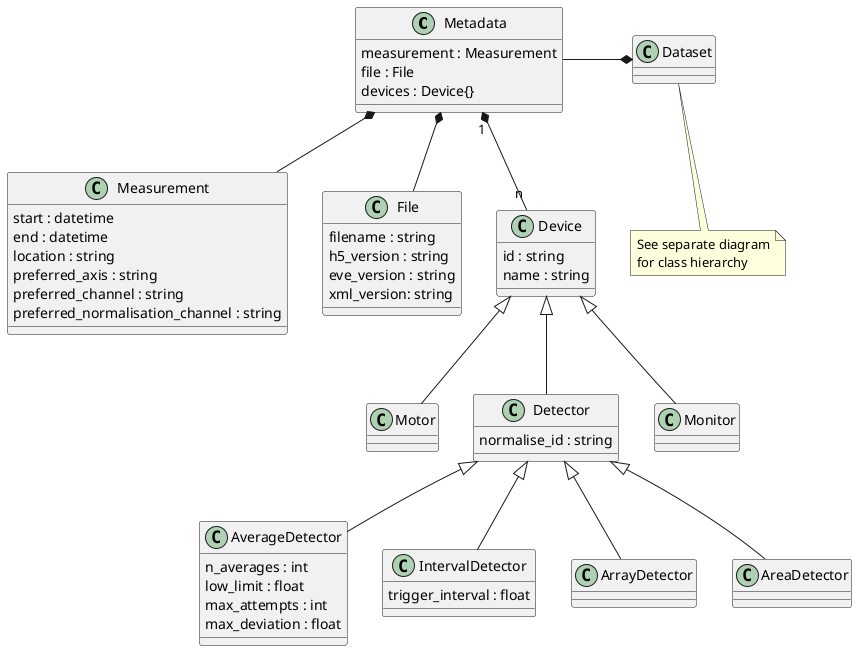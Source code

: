 @startuml

class Metadata {
    measurement : Measurement
    file : File
    devices : Device{}
}

class Dataset
note bottom: See separate diagram\nfor class hierarchy

class Measurement {
    start : datetime
    end : datetime
    location : string
    preferred_axis : string
    preferred_channel : string
    preferred_normalisation_channel : string
}

class File {
    filename : string
    h5_version : string
    eve_version : string
    xml_version: string
}

class Device {
    id : string
    name : string
}

class Motor extends Device {
}

class Detector extends Device {
    normalise_id : string
}

class AverageDetector extends Detector {
    n_averages : int
    low_limit : float
    max_attempts : int
    max_deviation : float
}

class IntervalDetector extends Detector {
    trigger_interval : float
}

class ArrayDetector extends Detector {
}

class AreaDetector extends Detector {
}

class Monitor extends Device {
}

Metadata -* Dataset
Metadata *-- Measurement
Metadata "1" *-- "n" Device
Metadata *-- File

@enduml